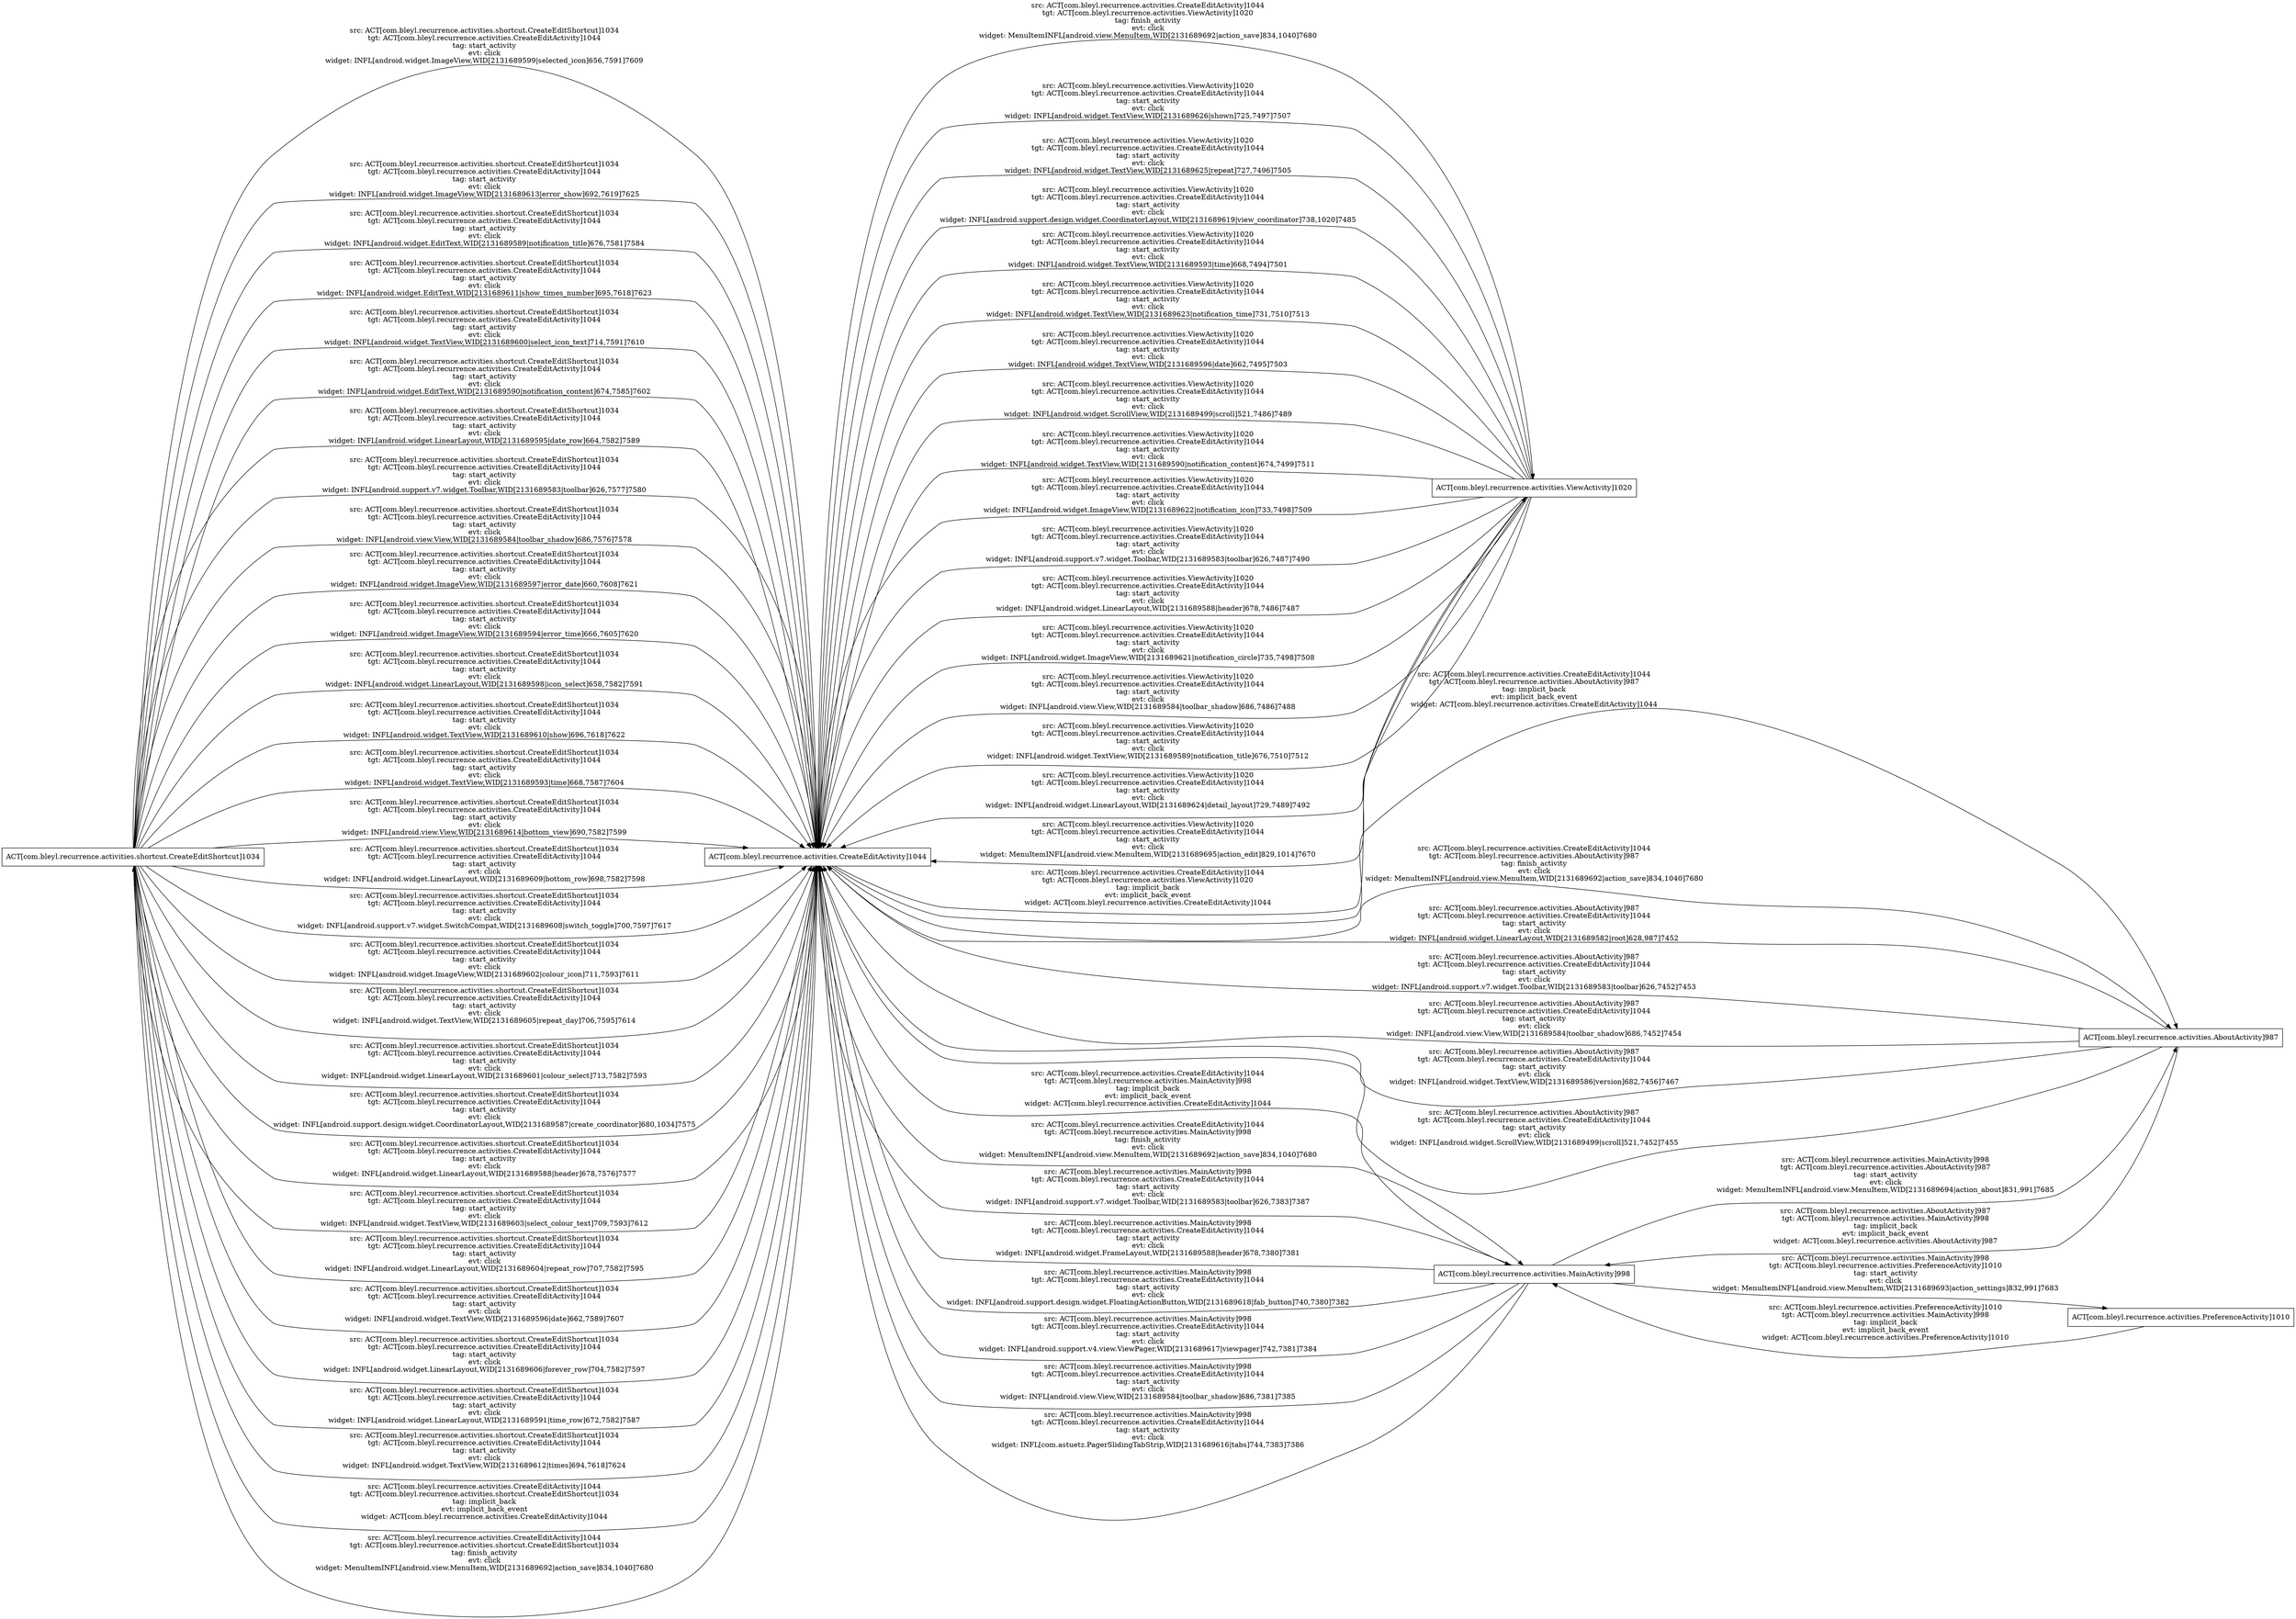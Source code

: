 digraph G {
 rankdir=LR;
 node[shape=box];
 n7 [label="ACT[com.bleyl.recurrence.activities.shortcut.CreateEditShortcut]1034"];
 n6 [label="ACT[com.bleyl.recurrence.activities.ViewActivity]1020"];
 n8 [label="ACT[com.bleyl.recurrence.activities.CreateEditActivity]1044"];
 n1 [label="ACT[com.bleyl.recurrence.activities.AboutActivity]987"];
 n2 [label="ACT[com.bleyl.recurrence.activities.MainActivity]998"];
 n5 [label="ACT[com.bleyl.recurrence.activities.PreferenceActivity]1010"];
 n5 -> n2 [label="src: ACT[com.bleyl.recurrence.activities.PreferenceActivity]1010\ntgt: ACT[com.bleyl.recurrence.activities.MainActivity]998\ntag: implicit_back\nevt: implicit_back_event\nwidget: ACT[com.bleyl.recurrence.activities.PreferenceActivity]1010\n"];
 n6 -> n8 [label="src: ACT[com.bleyl.recurrence.activities.ViewActivity]1020\ntgt: ACT[com.bleyl.recurrence.activities.CreateEditActivity]1044\ntag: start_activity\nevt: click\nwidget: INFL[android.widget.TextView,WID[2131689626|shown]725,7497]7507\n"];
 n6 -> n8 [label="src: ACT[com.bleyl.recurrence.activities.ViewActivity]1020\ntgt: ACT[com.bleyl.recurrence.activities.CreateEditActivity]1044\ntag: start_activity\nevt: click\nwidget: INFL[android.widget.TextView,WID[2131689625|repeat]727,7496]7505\n"];
 n6 -> n8 [label="src: ACT[com.bleyl.recurrence.activities.ViewActivity]1020\ntgt: ACT[com.bleyl.recurrence.activities.CreateEditActivity]1044\ntag: start_activity\nevt: click\nwidget: INFL[android.support.design.widget.CoordinatorLayout,WID[2131689619|view_coordinator]738,1020]7485\n"];
 n6 -> n8 [label="src: ACT[com.bleyl.recurrence.activities.ViewActivity]1020\ntgt: ACT[com.bleyl.recurrence.activities.CreateEditActivity]1044\ntag: start_activity\nevt: click\nwidget: INFL[android.widget.TextView,WID[2131689593|time]668,7494]7501\n"];
 n6 -> n8 [label="src: ACT[com.bleyl.recurrence.activities.ViewActivity]1020\ntgt: ACT[com.bleyl.recurrence.activities.CreateEditActivity]1044\ntag: start_activity\nevt: click\nwidget: INFL[android.widget.TextView,WID[2131689623|notification_time]731,7510]7513\n"];
 n6 -> n8 [label="src: ACT[com.bleyl.recurrence.activities.ViewActivity]1020\ntgt: ACT[com.bleyl.recurrence.activities.CreateEditActivity]1044\ntag: start_activity\nevt: click\nwidget: INFL[android.widget.TextView,WID[2131689596|date]662,7495]7503\n"];
 n6 -> n8 [label="src: ACT[com.bleyl.recurrence.activities.ViewActivity]1020\ntgt: ACT[com.bleyl.recurrence.activities.CreateEditActivity]1044\ntag: start_activity\nevt: click\nwidget: INFL[android.widget.ScrollView,WID[2131689499|scroll]521,7486]7489\n"];
 n6 -> n8 [label="src: ACT[com.bleyl.recurrence.activities.ViewActivity]1020\ntgt: ACT[com.bleyl.recurrence.activities.CreateEditActivity]1044\ntag: start_activity\nevt: click\nwidget: INFL[android.widget.TextView,WID[2131689590|notification_content]674,7499]7511\n"];
 n6 -> n8 [label="src: ACT[com.bleyl.recurrence.activities.ViewActivity]1020\ntgt: ACT[com.bleyl.recurrence.activities.CreateEditActivity]1044\ntag: start_activity\nevt: click\nwidget: INFL[android.widget.ImageView,WID[2131689622|notification_icon]733,7498]7509\n"];
 n6 -> n8 [label="src: ACT[com.bleyl.recurrence.activities.ViewActivity]1020\ntgt: ACT[com.bleyl.recurrence.activities.CreateEditActivity]1044\ntag: start_activity\nevt: click\nwidget: INFL[android.support.v7.widget.Toolbar,WID[2131689583|toolbar]626,7487]7490\n"];
 n6 -> n8 [label="src: ACT[com.bleyl.recurrence.activities.ViewActivity]1020\ntgt: ACT[com.bleyl.recurrence.activities.CreateEditActivity]1044\ntag: start_activity\nevt: click\nwidget: INFL[android.widget.LinearLayout,WID[2131689588|header]678,7486]7487\n"];
 n6 -> n8 [label="src: ACT[com.bleyl.recurrence.activities.ViewActivity]1020\ntgt: ACT[com.bleyl.recurrence.activities.CreateEditActivity]1044\ntag: start_activity\nevt: click\nwidget: INFL[android.widget.ImageView,WID[2131689621|notification_circle]735,7498]7508\n"];
 n6 -> n8 [label="src: ACT[com.bleyl.recurrence.activities.ViewActivity]1020\ntgt: ACT[com.bleyl.recurrence.activities.CreateEditActivity]1044\ntag: start_activity\nevt: click\nwidget: INFL[android.view.View,WID[2131689584|toolbar_shadow]686,7486]7488\n"];
 n6 -> n8 [label="src: ACT[com.bleyl.recurrence.activities.ViewActivity]1020\ntgt: ACT[com.bleyl.recurrence.activities.CreateEditActivity]1044\ntag: start_activity\nevt: click\nwidget: INFL[android.widget.TextView,WID[2131689589|notification_title]676,7510]7512\n"];
 n6 -> n8 [label="src: ACT[com.bleyl.recurrence.activities.ViewActivity]1020\ntgt: ACT[com.bleyl.recurrence.activities.CreateEditActivity]1044\ntag: start_activity\nevt: click\nwidget: INFL[android.widget.LinearLayout,WID[2131689624|detail_layout]729,7489]7492\n"];
 n2 -> n5 [label="src: ACT[com.bleyl.recurrence.activities.MainActivity]998\ntgt: ACT[com.bleyl.recurrence.activities.PreferenceActivity]1010\ntag: start_activity\nevt: click\nwidget: MenuItemINFL[android.view.MenuItem,WID[2131689693|action_settings]832,991]7683\n"];
 n2 -> n1 [label="src: ACT[com.bleyl.recurrence.activities.MainActivity]998\ntgt: ACT[com.bleyl.recurrence.activities.AboutActivity]987\ntag: start_activity\nevt: click\nwidget: MenuItemINFL[android.view.MenuItem,WID[2131689694|action_about]831,991]7685\n"];
 n7 -> n8 [label="src: ACT[com.bleyl.recurrence.activities.shortcut.CreateEditShortcut]1034\ntgt: ACT[com.bleyl.recurrence.activities.CreateEditActivity]1044\ntag: start_activity\nevt: click\nwidget: INFL[android.widget.ImageView,WID[2131689599|selected_icon]656,7591]7609\n"];
 n7 -> n8 [label="src: ACT[com.bleyl.recurrence.activities.shortcut.CreateEditShortcut]1034\ntgt: ACT[com.bleyl.recurrence.activities.CreateEditActivity]1044\ntag: start_activity\nevt: click\nwidget: INFL[android.widget.ImageView,WID[2131689613|error_show]692,7619]7625\n"];
 n7 -> n8 [label="src: ACT[com.bleyl.recurrence.activities.shortcut.CreateEditShortcut]1034\ntgt: ACT[com.bleyl.recurrence.activities.CreateEditActivity]1044\ntag: start_activity\nevt: click\nwidget: INFL[android.widget.EditText,WID[2131689589|notification_title]676,7581]7584\n"];
 n7 -> n8 [label="src: ACT[com.bleyl.recurrence.activities.shortcut.CreateEditShortcut]1034\ntgt: ACT[com.bleyl.recurrence.activities.CreateEditActivity]1044\ntag: start_activity\nevt: click\nwidget: INFL[android.widget.EditText,WID[2131689611|show_times_number]695,7618]7623\n"];
 n7 -> n8 [label="src: ACT[com.bleyl.recurrence.activities.shortcut.CreateEditShortcut]1034\ntgt: ACT[com.bleyl.recurrence.activities.CreateEditActivity]1044\ntag: start_activity\nevt: click\nwidget: INFL[android.widget.TextView,WID[2131689600|select_icon_text]714,7591]7610\n"];
 n7 -> n8 [label="src: ACT[com.bleyl.recurrence.activities.shortcut.CreateEditShortcut]1034\ntgt: ACT[com.bleyl.recurrence.activities.CreateEditActivity]1044\ntag: start_activity\nevt: click\nwidget: INFL[android.widget.EditText,WID[2131689590|notification_content]674,7585]7602\n"];
 n7 -> n8 [label="src: ACT[com.bleyl.recurrence.activities.shortcut.CreateEditShortcut]1034\ntgt: ACT[com.bleyl.recurrence.activities.CreateEditActivity]1044\ntag: start_activity\nevt: click\nwidget: INFL[android.widget.LinearLayout,WID[2131689595|date_row]664,7582]7589\n"];
 n7 -> n8 [label="src: ACT[com.bleyl.recurrence.activities.shortcut.CreateEditShortcut]1034\ntgt: ACT[com.bleyl.recurrence.activities.CreateEditActivity]1044\ntag: start_activity\nevt: click\nwidget: INFL[android.support.v7.widget.Toolbar,WID[2131689583|toolbar]626,7577]7580\n"];
 n7 -> n8 [label="src: ACT[com.bleyl.recurrence.activities.shortcut.CreateEditShortcut]1034\ntgt: ACT[com.bleyl.recurrence.activities.CreateEditActivity]1044\ntag: start_activity\nevt: click\nwidget: INFL[android.view.View,WID[2131689584|toolbar_shadow]686,7576]7578\n"];
 n7 -> n8 [label="src: ACT[com.bleyl.recurrence.activities.shortcut.CreateEditShortcut]1034\ntgt: ACT[com.bleyl.recurrence.activities.CreateEditActivity]1044\ntag: start_activity\nevt: click\nwidget: INFL[android.widget.ImageView,WID[2131689597|error_date]660,7608]7621\n"];
 n7 -> n8 [label="src: ACT[com.bleyl.recurrence.activities.shortcut.CreateEditShortcut]1034\ntgt: ACT[com.bleyl.recurrence.activities.CreateEditActivity]1044\ntag: start_activity\nevt: click\nwidget: INFL[android.widget.ImageView,WID[2131689594|error_time]666,7605]7620\n"];
 n7 -> n8 [label="src: ACT[com.bleyl.recurrence.activities.shortcut.CreateEditShortcut]1034\ntgt: ACT[com.bleyl.recurrence.activities.CreateEditActivity]1044\ntag: start_activity\nevt: click\nwidget: INFL[android.widget.LinearLayout,WID[2131689598|icon_select]658,7582]7591\n"];
 n7 -> n8 [label="src: ACT[com.bleyl.recurrence.activities.shortcut.CreateEditShortcut]1034\ntgt: ACT[com.bleyl.recurrence.activities.CreateEditActivity]1044\ntag: start_activity\nevt: click\nwidget: INFL[android.widget.TextView,WID[2131689610|show]696,7618]7622\n"];
 n7 -> n8 [label="src: ACT[com.bleyl.recurrence.activities.shortcut.CreateEditShortcut]1034\ntgt: ACT[com.bleyl.recurrence.activities.CreateEditActivity]1044\ntag: start_activity\nevt: click\nwidget: INFL[android.widget.TextView,WID[2131689593|time]668,7587]7604\n"];
 n7 -> n8 [label="src: ACT[com.bleyl.recurrence.activities.shortcut.CreateEditShortcut]1034\ntgt: ACT[com.bleyl.recurrence.activities.CreateEditActivity]1044\ntag: start_activity\nevt: click\nwidget: INFL[android.view.View,WID[2131689614|bottom_view]690,7582]7599\n"];
 n7 -> n8 [label="src: ACT[com.bleyl.recurrence.activities.shortcut.CreateEditShortcut]1034\ntgt: ACT[com.bleyl.recurrence.activities.CreateEditActivity]1044\ntag: start_activity\nevt: click\nwidget: INFL[android.widget.LinearLayout,WID[2131689609|bottom_row]698,7582]7598\n"];
 n7 -> n8 [label="src: ACT[com.bleyl.recurrence.activities.shortcut.CreateEditShortcut]1034\ntgt: ACT[com.bleyl.recurrence.activities.CreateEditActivity]1044\ntag: start_activity\nevt: click\nwidget: INFL[android.support.v7.widget.SwitchCompat,WID[2131689608|switch_toggle]700,7597]7617\n"];
 n7 -> n8 [label="src: ACT[com.bleyl.recurrence.activities.shortcut.CreateEditShortcut]1034\ntgt: ACT[com.bleyl.recurrence.activities.CreateEditActivity]1044\ntag: start_activity\nevt: click\nwidget: INFL[android.widget.ImageView,WID[2131689602|colour_icon]711,7593]7611\n"];
 n7 -> n8 [label="src: ACT[com.bleyl.recurrence.activities.shortcut.CreateEditShortcut]1034\ntgt: ACT[com.bleyl.recurrence.activities.CreateEditActivity]1044\ntag: start_activity\nevt: click\nwidget: INFL[android.widget.TextView,WID[2131689605|repeat_day]706,7595]7614\n"];
 n7 -> n8 [label="src: ACT[com.bleyl.recurrence.activities.shortcut.CreateEditShortcut]1034\ntgt: ACT[com.bleyl.recurrence.activities.CreateEditActivity]1044\ntag: start_activity\nevt: click\nwidget: INFL[android.widget.LinearLayout,WID[2131689601|colour_select]713,7582]7593\n"];
 n7 -> n8 [label="src: ACT[com.bleyl.recurrence.activities.shortcut.CreateEditShortcut]1034\ntgt: ACT[com.bleyl.recurrence.activities.CreateEditActivity]1044\ntag: start_activity\nevt: click\nwidget: INFL[android.support.design.widget.CoordinatorLayout,WID[2131689587|create_coordinator]680,1034]7575\n"];
 n7 -> n8 [label="src: ACT[com.bleyl.recurrence.activities.shortcut.CreateEditShortcut]1034\ntgt: ACT[com.bleyl.recurrence.activities.CreateEditActivity]1044\ntag: start_activity\nevt: click\nwidget: INFL[android.widget.LinearLayout,WID[2131689588|header]678,7576]7577\n"];
 n7 -> n8 [label="src: ACT[com.bleyl.recurrence.activities.shortcut.CreateEditShortcut]1034\ntgt: ACT[com.bleyl.recurrence.activities.CreateEditActivity]1044\ntag: start_activity\nevt: click\nwidget: INFL[android.widget.TextView,WID[2131689603|select_colour_text]709,7593]7612\n"];
 n7 -> n8 [label="src: ACT[com.bleyl.recurrence.activities.shortcut.CreateEditShortcut]1034\ntgt: ACT[com.bleyl.recurrence.activities.CreateEditActivity]1044\ntag: start_activity\nevt: click\nwidget: INFL[android.widget.LinearLayout,WID[2131689604|repeat_row]707,7582]7595\n"];
 n7 -> n8 [label="src: ACT[com.bleyl.recurrence.activities.shortcut.CreateEditShortcut]1034\ntgt: ACT[com.bleyl.recurrence.activities.CreateEditActivity]1044\ntag: start_activity\nevt: click\nwidget: INFL[android.widget.TextView,WID[2131689596|date]662,7589]7607\n"];
 n7 -> n8 [label="src: ACT[com.bleyl.recurrence.activities.shortcut.CreateEditShortcut]1034\ntgt: ACT[com.bleyl.recurrence.activities.CreateEditActivity]1044\ntag: start_activity\nevt: click\nwidget: INFL[android.widget.LinearLayout,WID[2131689606|forever_row]704,7582]7597\n"];
 n7 -> n8 [label="src: ACT[com.bleyl.recurrence.activities.shortcut.CreateEditShortcut]1034\ntgt: ACT[com.bleyl.recurrence.activities.CreateEditActivity]1044\ntag: start_activity\nevt: click\nwidget: INFL[android.widget.LinearLayout,WID[2131689591|time_row]672,7582]7587\n"];
 n7 -> n8 [label="src: ACT[com.bleyl.recurrence.activities.shortcut.CreateEditShortcut]1034\ntgt: ACT[com.bleyl.recurrence.activities.CreateEditActivity]1044\ntag: start_activity\nevt: click\nwidget: INFL[android.widget.TextView,WID[2131689612|times]694,7618]7624\n"];
 n6 -> n8 [label="src: ACT[com.bleyl.recurrence.activities.ViewActivity]1020\ntgt: ACT[com.bleyl.recurrence.activities.CreateEditActivity]1044\ntag: start_activity\nevt: click\nwidget: MenuItemINFL[android.view.MenuItem,WID[2131689695|action_edit]829,1014]7670\n"];
 n2 -> n8 [label="src: ACT[com.bleyl.recurrence.activities.MainActivity]998\ntgt: ACT[com.bleyl.recurrence.activities.CreateEditActivity]1044\ntag: start_activity\nevt: click\nwidget: INFL[android.support.v7.widget.Toolbar,WID[2131689583|toolbar]626,7383]7387\n"];
 n2 -> n8 [label="src: ACT[com.bleyl.recurrence.activities.MainActivity]998\ntgt: ACT[com.bleyl.recurrence.activities.CreateEditActivity]1044\ntag: start_activity\nevt: click\nwidget: INFL[android.widget.FrameLayout,WID[2131689588|header]678,7380]7381\n"];
 n2 -> n8 [label="src: ACT[com.bleyl.recurrence.activities.MainActivity]998\ntgt: ACT[com.bleyl.recurrence.activities.CreateEditActivity]1044\ntag: start_activity\nevt: click\nwidget: INFL[android.support.design.widget.FloatingActionButton,WID[2131689618|fab_button]740,7380]7382\n"];
 n2 -> n8 [label="src: ACT[com.bleyl.recurrence.activities.MainActivity]998\ntgt: ACT[com.bleyl.recurrence.activities.CreateEditActivity]1044\ntag: start_activity\nevt: click\nwidget: INFL[android.support.v4.view.ViewPager,WID[2131689617|viewpager]742,7381]7384\n"];
 n2 -> n8 [label="src: ACT[com.bleyl.recurrence.activities.MainActivity]998\ntgt: ACT[com.bleyl.recurrence.activities.CreateEditActivity]1044\ntag: start_activity\nevt: click\nwidget: INFL[android.view.View,WID[2131689584|toolbar_shadow]686,7381]7385\n"];
 n2 -> n8 [label="src: ACT[com.bleyl.recurrence.activities.MainActivity]998\ntgt: ACT[com.bleyl.recurrence.activities.CreateEditActivity]1044\ntag: start_activity\nevt: click\nwidget: INFL[com.astuetz.PagerSlidingTabStrip,WID[2131689616|tabs]744,7383]7386\n"];
 n1 -> n8 [label="src: ACT[com.bleyl.recurrence.activities.AboutActivity]987\ntgt: ACT[com.bleyl.recurrence.activities.CreateEditActivity]1044\ntag: start_activity\nevt: click\nwidget: INFL[android.widget.LinearLayout,WID[2131689582|root]628,987]7452\n"];
 n1 -> n8 [label="src: ACT[com.bleyl.recurrence.activities.AboutActivity]987\ntgt: ACT[com.bleyl.recurrence.activities.CreateEditActivity]1044\ntag: start_activity\nevt: click\nwidget: INFL[android.support.v7.widget.Toolbar,WID[2131689583|toolbar]626,7452]7453\n"];
 n1 -> n8 [label="src: ACT[com.bleyl.recurrence.activities.AboutActivity]987\ntgt: ACT[com.bleyl.recurrence.activities.CreateEditActivity]1044\ntag: start_activity\nevt: click\nwidget: INFL[android.view.View,WID[2131689584|toolbar_shadow]686,7452]7454\n"];
 n1 -> n8 [label="src: ACT[com.bleyl.recurrence.activities.AboutActivity]987\ntgt: ACT[com.bleyl.recurrence.activities.CreateEditActivity]1044\ntag: start_activity\nevt: click\nwidget: INFL[android.widget.TextView,WID[2131689586|version]682,7456]7467\n"];
 n1 -> n8 [label="src: ACT[com.bleyl.recurrence.activities.AboutActivity]987\ntgt: ACT[com.bleyl.recurrence.activities.CreateEditActivity]1044\ntag: start_activity\nevt: click\nwidget: INFL[android.widget.ScrollView,WID[2131689499|scroll]521,7452]7455\n"];
 n1 -> n2 [label="src: ACT[com.bleyl.recurrence.activities.AboutActivity]987\ntgt: ACT[com.bleyl.recurrence.activities.MainActivity]998\ntag: implicit_back\nevt: implicit_back_event\nwidget: ACT[com.bleyl.recurrence.activities.AboutActivity]987\n"];
 n8 -> n6 [label="src: ACT[com.bleyl.recurrence.activities.CreateEditActivity]1044\ntgt: ACT[com.bleyl.recurrence.activities.ViewActivity]1020\ntag: implicit_back\nevt: implicit_back_event\nwidget: ACT[com.bleyl.recurrence.activities.CreateEditActivity]1044\n"];
 n8 -> n2 [label="src: ACT[com.bleyl.recurrence.activities.CreateEditActivity]1044\ntgt: ACT[com.bleyl.recurrence.activities.MainActivity]998\ntag: implicit_back\nevt: implicit_back_event\nwidget: ACT[com.bleyl.recurrence.activities.CreateEditActivity]1044\n"];
 n8 -> n1 [label="src: ACT[com.bleyl.recurrence.activities.CreateEditActivity]1044\ntgt: ACT[com.bleyl.recurrence.activities.AboutActivity]987\ntag: implicit_back\nevt: implicit_back_event\nwidget: ACT[com.bleyl.recurrence.activities.CreateEditActivity]1044\n"];
 n8 -> n7 [label="src: ACT[com.bleyl.recurrence.activities.CreateEditActivity]1044\ntgt: ACT[com.bleyl.recurrence.activities.shortcut.CreateEditShortcut]1034\ntag: implicit_back\nevt: implicit_back_event\nwidget: ACT[com.bleyl.recurrence.activities.CreateEditActivity]1044\n"];
 n8 -> n2 [label="src: ACT[com.bleyl.recurrence.activities.CreateEditActivity]1044\ntgt: ACT[com.bleyl.recurrence.activities.MainActivity]998\ntag: finish_activity\nevt: click\nwidget: MenuItemINFL[android.view.MenuItem,WID[2131689692|action_save]834,1040]7680\n"];
 n8 -> n6 [label="src: ACT[com.bleyl.recurrence.activities.CreateEditActivity]1044\ntgt: ACT[com.bleyl.recurrence.activities.ViewActivity]1020\ntag: finish_activity\nevt: click\nwidget: MenuItemINFL[android.view.MenuItem,WID[2131689692|action_save]834,1040]7680\n"];
 n8 -> n1 [label="src: ACT[com.bleyl.recurrence.activities.CreateEditActivity]1044\ntgt: ACT[com.bleyl.recurrence.activities.AboutActivity]987\ntag: finish_activity\nevt: click\nwidget: MenuItemINFL[android.view.MenuItem,WID[2131689692|action_save]834,1040]7680\n"];
 n8 -> n7 [label="src: ACT[com.bleyl.recurrence.activities.CreateEditActivity]1044\ntgt: ACT[com.bleyl.recurrence.activities.shortcut.CreateEditShortcut]1034\ntag: finish_activity\nevt: click\nwidget: MenuItemINFL[android.view.MenuItem,WID[2131689692|action_save]834,1040]7680\n"];
}